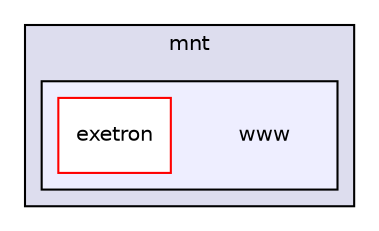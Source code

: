 digraph G {
  compound=true
  node [ fontsize=10, fontname="Helvetica"];
  edge [ labelfontsize=9, labelfontname="Helvetica"];
  subgraph clusterdir_9094f315af6244492ab0263b44a3fd71 {
    graph [ bgcolor="#ddddee", pencolor="black", label="mnt" fontname="Helvetica", fontsize=10, URL="dir_9094f315af6244492ab0263b44a3fd71.html"]
  subgraph clusterdir_10c91f7f5b86990aee2fa9eb67db1401 {
    graph [ bgcolor="#eeeeff", pencolor="black", label="" URL="dir_10c91f7f5b86990aee2fa9eb67db1401.html"];
    dir_10c91f7f5b86990aee2fa9eb67db1401 [shape=plaintext label="www"];
    dir_f6ead1b11a8bd8e8ee0e4fa2d1e13107 [shape=box label="exetron" color="red" fillcolor="white" style="filled" URL="dir_f6ead1b11a8bd8e8ee0e4fa2d1e13107.html"];
  }
  }
}
